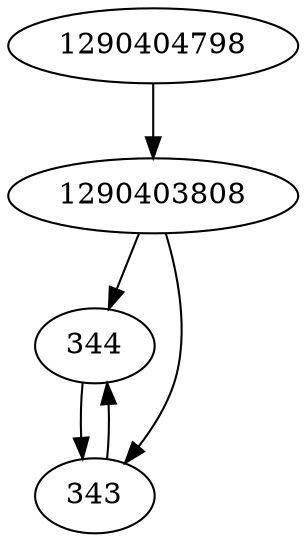 strict digraph  {
344;
1290403808;
1290404798;
343;
344 -> 343;
1290403808 -> 343;
1290403808 -> 344;
1290404798 -> 1290403808;
343 -> 344;
}
